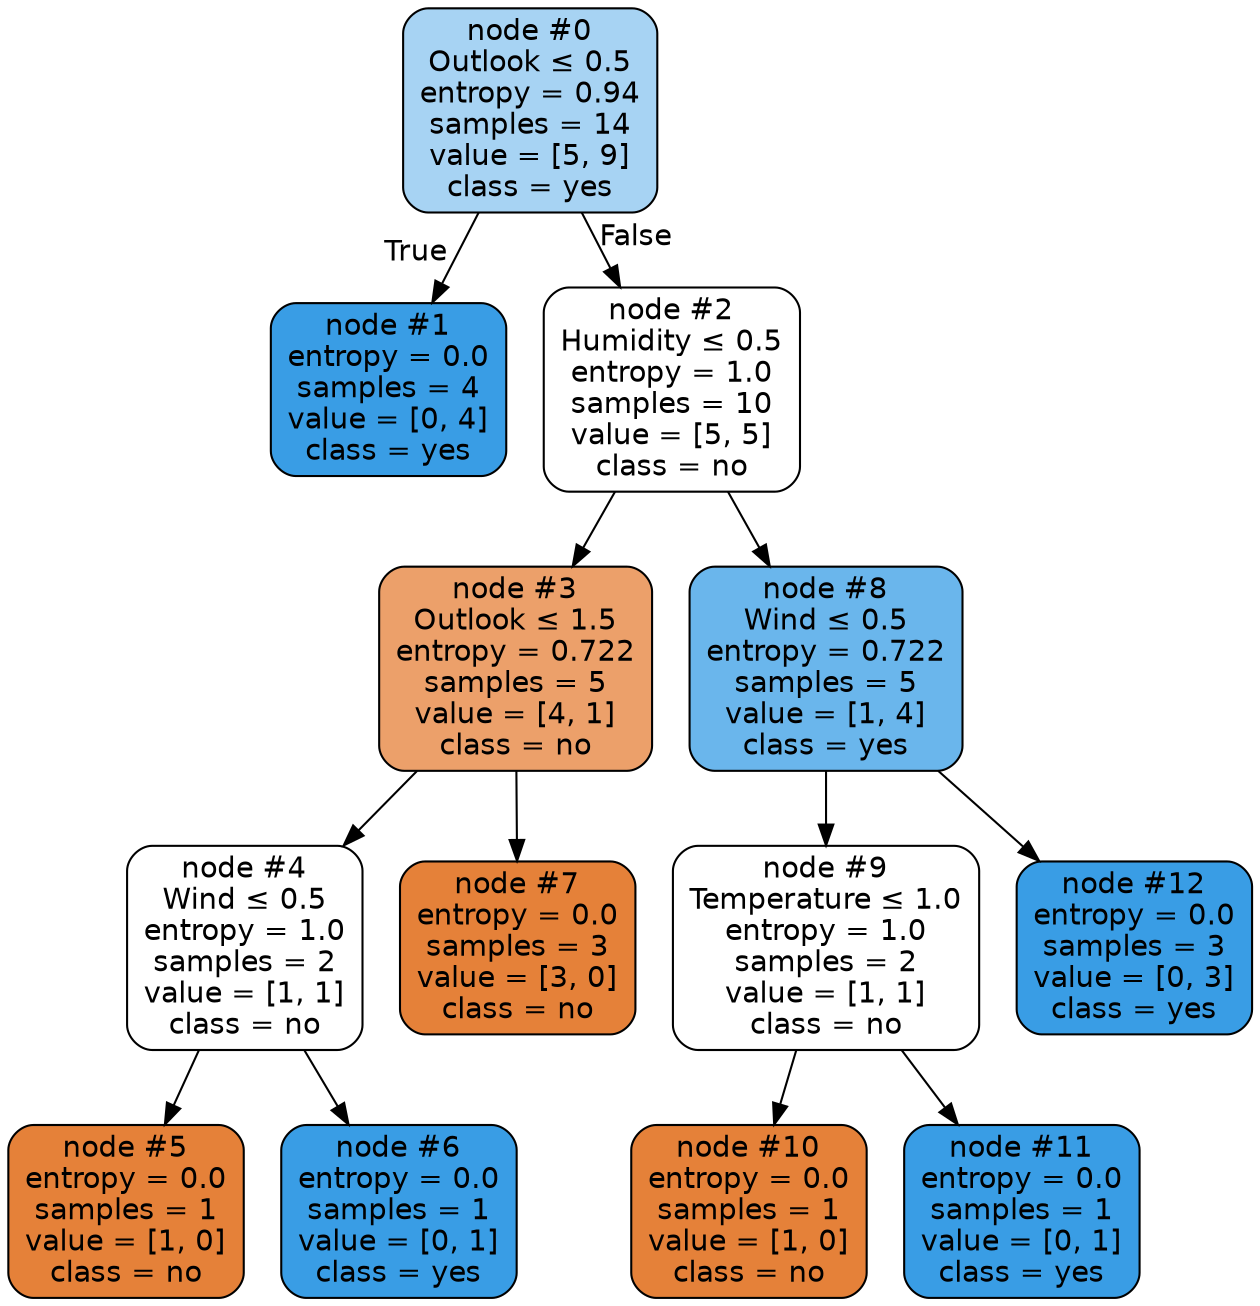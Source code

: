 digraph Tree {
node [shape=box, style="filled, rounded", color="black", fontname="helvetica"] ;
edge [fontname="helvetica"] ;
0 [label=<node &#35;0<br/>Outlook &le; 0.5<br/>entropy = 0.94<br/>samples = 14<br/>value = [5, 9]<br/>class = yes>, fillcolor="#a7d3f3"] ;
1 [label=<node &#35;1<br/>entropy = 0.0<br/>samples = 4<br/>value = [0, 4]<br/>class = yes>, fillcolor="#399de5"] ;
0 -> 1 [labeldistance=2.5, labelangle=45, headlabel="True"] ;
2 [label=<node &#35;2<br/>Humidity &le; 0.5<br/>entropy = 1.0<br/>samples = 10<br/>value = [5, 5]<br/>class = no>, fillcolor="#ffffff"] ;
0 -> 2 [labeldistance=2.5, labelangle=-45, headlabel="False"] ;
3 [label=<node &#35;3<br/>Outlook &le; 1.5<br/>entropy = 0.722<br/>samples = 5<br/>value = [4, 1]<br/>class = no>, fillcolor="#eca06a"] ;
2 -> 3 ;
4 [label=<node &#35;4<br/>Wind &le; 0.5<br/>entropy = 1.0<br/>samples = 2<br/>value = [1, 1]<br/>class = no>, fillcolor="#ffffff"] ;
3 -> 4 ;
5 [label=<node &#35;5<br/>entropy = 0.0<br/>samples = 1<br/>value = [1, 0]<br/>class = no>, fillcolor="#e58139"] ;
4 -> 5 ;
6 [label=<node &#35;6<br/>entropy = 0.0<br/>samples = 1<br/>value = [0, 1]<br/>class = yes>, fillcolor="#399de5"] ;
4 -> 6 ;
7 [label=<node &#35;7<br/>entropy = 0.0<br/>samples = 3<br/>value = [3, 0]<br/>class = no>, fillcolor="#e58139"] ;
3 -> 7 ;
8 [label=<node &#35;8<br/>Wind &le; 0.5<br/>entropy = 0.722<br/>samples = 5<br/>value = [1, 4]<br/>class = yes>, fillcolor="#6ab6ec"] ;
2 -> 8 ;
9 [label=<node &#35;9<br/>Temperature &le; 1.0<br/>entropy = 1.0<br/>samples = 2<br/>value = [1, 1]<br/>class = no>, fillcolor="#ffffff"] ;
8 -> 9 ;
10 [label=<node &#35;10<br/>entropy = 0.0<br/>samples = 1<br/>value = [1, 0]<br/>class = no>, fillcolor="#e58139"] ;
9 -> 10 ;
11 [label=<node &#35;11<br/>entropy = 0.0<br/>samples = 1<br/>value = [0, 1]<br/>class = yes>, fillcolor="#399de5"] ;
9 -> 11 ;
12 [label=<node &#35;12<br/>entropy = 0.0<br/>samples = 3<br/>value = [0, 3]<br/>class = yes>, fillcolor="#399de5"] ;
8 -> 12 ;
}
